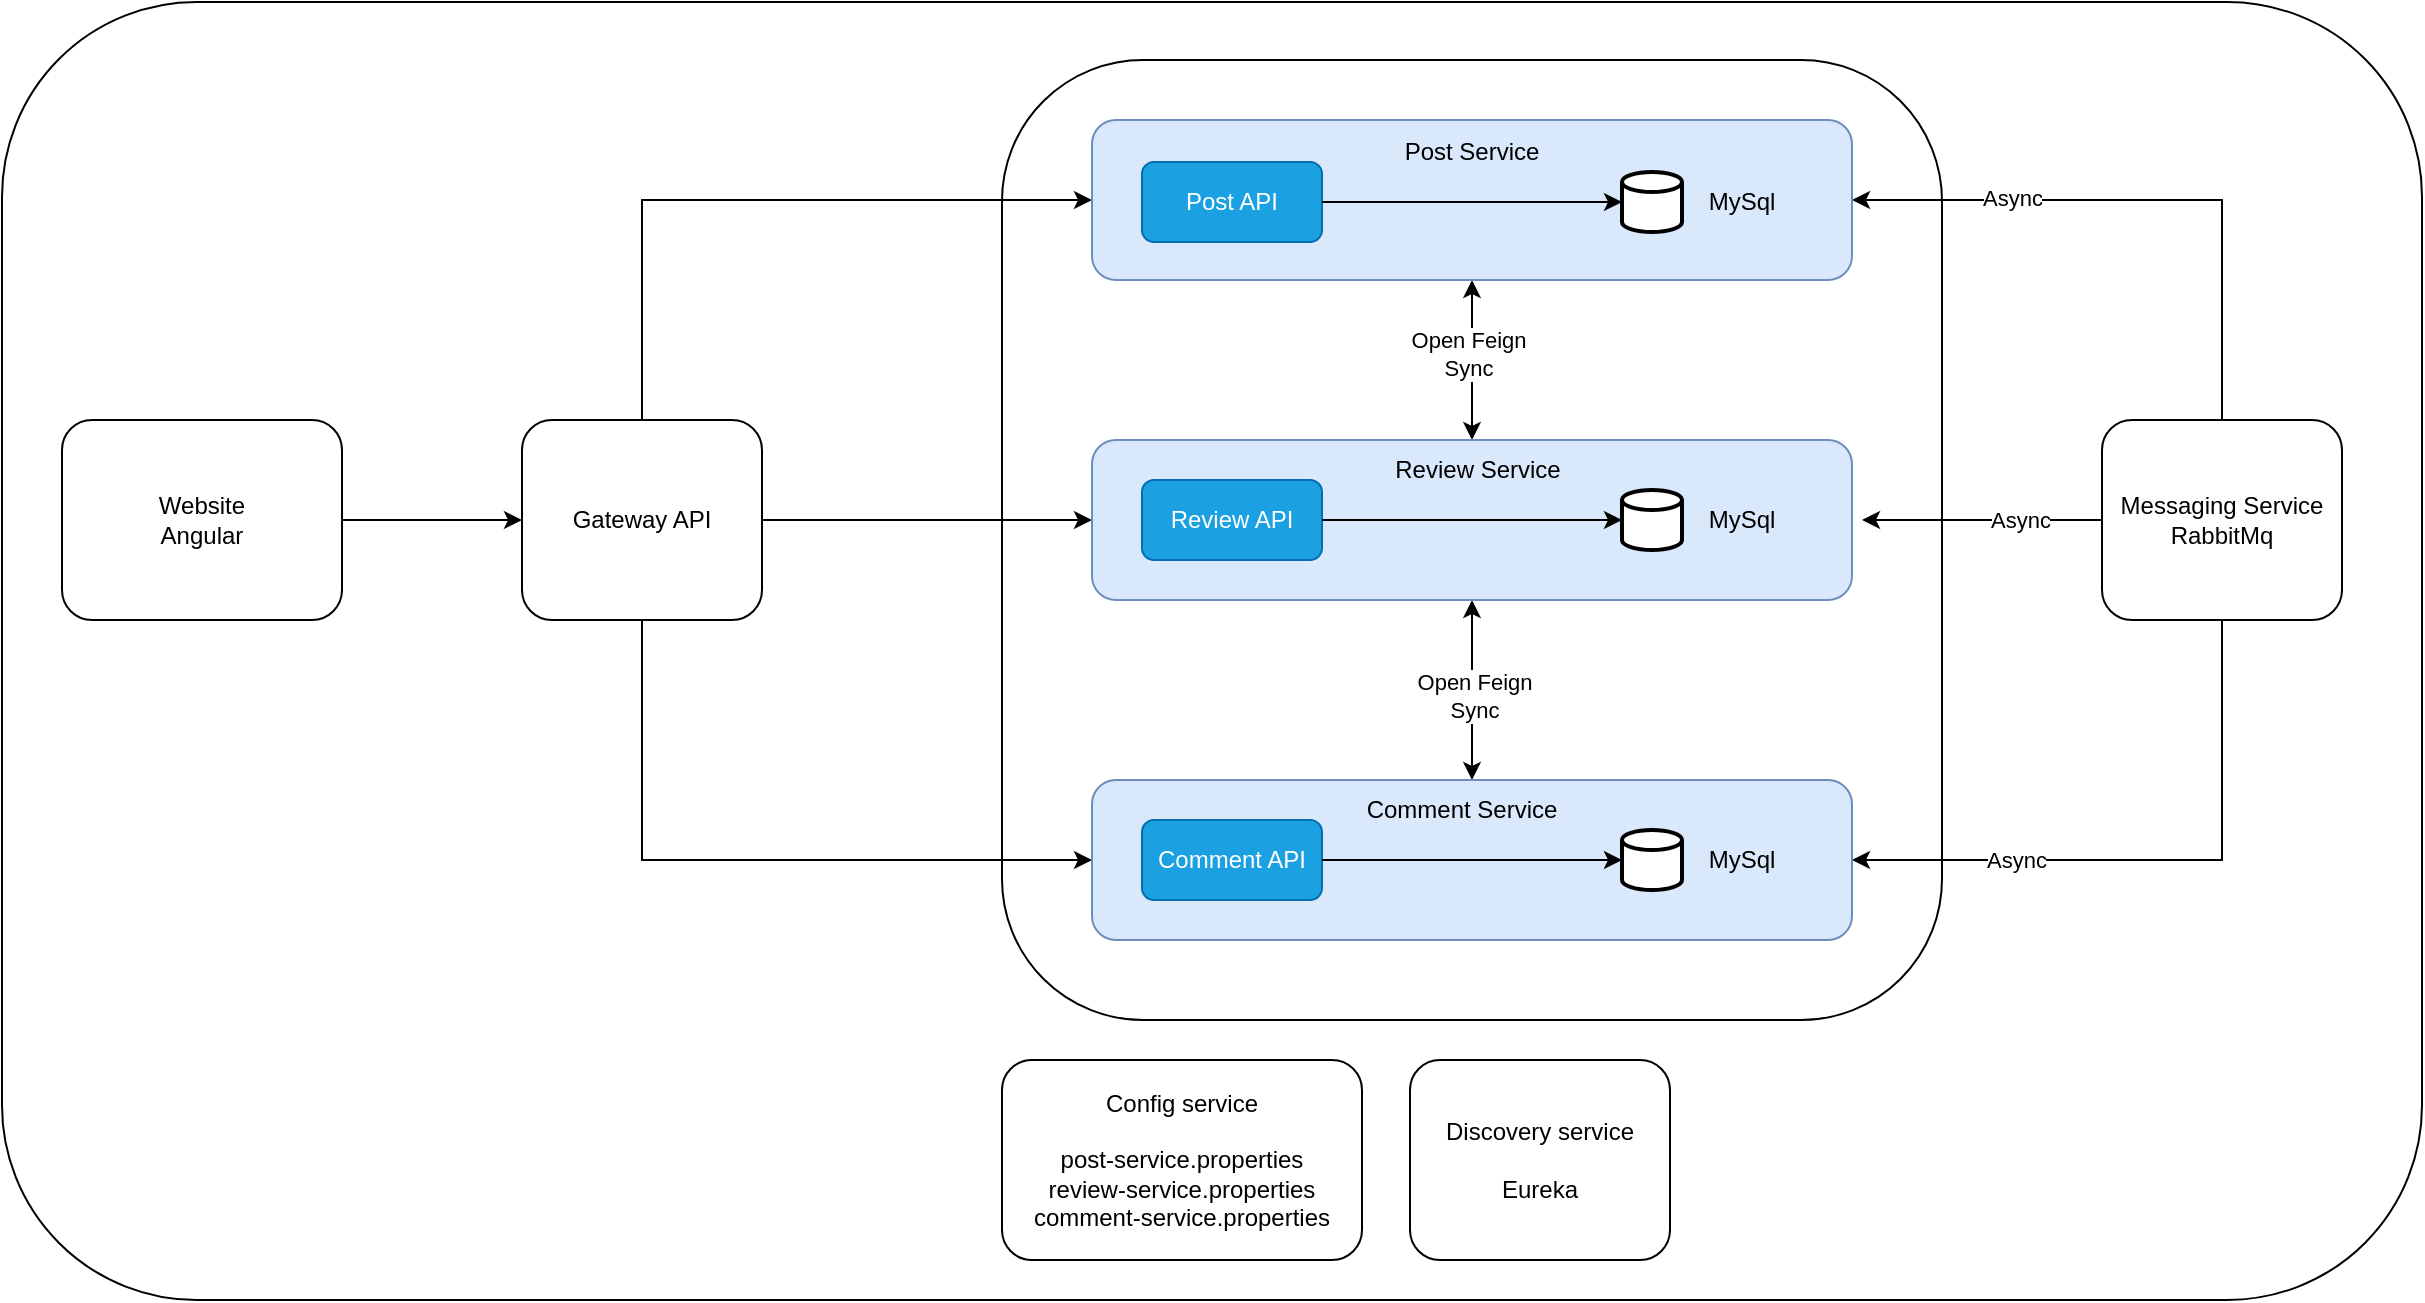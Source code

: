 <mxfile version="24.7.17">
  <diagram name="Pagina-1" id="KVR-0eVwb-xxPTw6C2dd">
    <mxGraphModel dx="2261" dy="836" grid="1" gridSize="10" guides="1" tooltips="1" connect="1" arrows="1" fold="1" page="1" pageScale="1" pageWidth="827" pageHeight="1169" math="0" shadow="0">
      <root>
        <mxCell id="0" />
        <mxCell id="1" parent="0" />
        <mxCell id="Vk2KTP7_uBCfaJVS5azr-2" value="" style="rounded=1;whiteSpace=wrap;html=1;" parent="1" vertex="1">
          <mxGeometry x="-290" y="21" width="1210" height="649" as="geometry" />
        </mxCell>
        <mxCell id="IUHhZrl2KTE5IYLkYpyC-1" value="" style="rounded=1;whiteSpace=wrap;html=1;" parent="1" vertex="1">
          <mxGeometry x="210" y="50" width="470" height="480" as="geometry" />
        </mxCell>
        <mxCell id="IUHhZrl2KTE5IYLkYpyC-6" value="Gateway API" style="rounded=1;whiteSpace=wrap;html=1;" parent="1" vertex="1">
          <mxGeometry x="-30" y="230" width="120" height="100" as="geometry" />
        </mxCell>
        <mxCell id="IUHhZrl2KTE5IYLkYpyC-10" value="Website&lt;br&gt;Angular" style="rounded=1;whiteSpace=wrap;html=1;" parent="1" vertex="1">
          <mxGeometry x="-260" y="230" width="140" height="100" as="geometry" />
        </mxCell>
        <mxCell id="IUHhZrl2KTE5IYLkYpyC-11" value="" style="endArrow=classic;html=1;rounded=0;entryX=0;entryY=0.5;entryDx=0;entryDy=0;" parent="1" target="IUHhZrl2KTE5IYLkYpyC-6" edge="1">
          <mxGeometry width="50" height="50" relative="1" as="geometry">
            <mxPoint x="-120" y="280" as="sourcePoint" />
            <mxPoint x="-70" y="230" as="targetPoint" />
          </mxGeometry>
        </mxCell>
        <mxCell id="IUHhZrl2KTE5IYLkYpyC-13" value="" style="endArrow=classic;html=1;rounded=0;entryX=0;entryY=0.5;entryDx=0;entryDy=0;" parent="1" target="IUHhZrl2KTE5IYLkYpyC-4" edge="1">
          <mxGeometry width="50" height="50" relative="1" as="geometry">
            <mxPoint x="90" y="280" as="sourcePoint" />
            <mxPoint x="140" y="230" as="targetPoint" />
          </mxGeometry>
        </mxCell>
        <mxCell id="IUHhZrl2KTE5IYLkYpyC-14" value="" style="endArrow=classic;html=1;rounded=0;exitX=0.5;exitY=1;exitDx=0;exitDy=0;entryX=0;entryY=0.5;entryDx=0;entryDy=0;" parent="1" source="IUHhZrl2KTE5IYLkYpyC-6" target="IUHhZrl2KTE5IYLkYpyC-5" edge="1">
          <mxGeometry width="50" height="50" relative="1" as="geometry">
            <mxPoint x="-110" y="500" as="sourcePoint" />
            <mxPoint x="250" y="380" as="targetPoint" />
            <Array as="points">
              <mxPoint x="30" y="450" />
            </Array>
          </mxGeometry>
        </mxCell>
        <mxCell id="IUHhZrl2KTE5IYLkYpyC-18" value="" style="endArrow=classic;html=1;rounded=0;entryX=0.5;entryY=1;entryDx=0;entryDy=0;exitX=0.5;exitY=0;exitDx=0;exitDy=0;startArrow=classic;startFill=1;" parent="1" source="IUHhZrl2KTE5IYLkYpyC-4" target="IUHhZrl2KTE5IYLkYpyC-3" edge="1">
          <mxGeometry width="50" height="50" relative="1" as="geometry">
            <mxPoint x="300" y="400" as="sourcePoint" />
            <mxPoint x="350" y="350" as="targetPoint" />
          </mxGeometry>
        </mxCell>
        <mxCell id="IUHhZrl2KTE5IYLkYpyC-47" value="Open Feign&lt;br&gt;Sync" style="edgeLabel;html=1;align=center;verticalAlign=middle;resizable=0;points=[];" parent="IUHhZrl2KTE5IYLkYpyC-18" connectable="0" vertex="1">
          <mxGeometry x="0.083" y="2" relative="1" as="geometry">
            <mxPoint as="offset" />
          </mxGeometry>
        </mxCell>
        <mxCell id="IUHhZrl2KTE5IYLkYpyC-20" value="" style="endArrow=classic;html=1;rounded=0;entryX=0.5;entryY=1;entryDx=0;entryDy=0;startArrow=classic;startFill=1;" parent="1" source="IUHhZrl2KTE5IYLkYpyC-5" target="IUHhZrl2KTE5IYLkYpyC-4" edge="1">
          <mxGeometry width="50" height="50" relative="1" as="geometry">
            <mxPoint x="300" y="400" as="sourcePoint" />
            <mxPoint x="350" y="350" as="targetPoint" />
          </mxGeometry>
        </mxCell>
        <mxCell id="IUHhZrl2KTE5IYLkYpyC-48" value="Open Feign&lt;br&gt;Sync" style="edgeLabel;html=1;align=center;verticalAlign=middle;resizable=0;points=[];" parent="IUHhZrl2KTE5IYLkYpyC-20" connectable="0" vertex="1">
          <mxGeometry x="-0.062" y="-1" relative="1" as="geometry">
            <mxPoint as="offset" />
          </mxGeometry>
        </mxCell>
        <mxCell id="IUHhZrl2KTE5IYLkYpyC-21" value="Config service&lt;br&gt;&lt;br&gt;post-service.properties&lt;div&gt;review-service.properties&lt;/div&gt;&lt;div&gt;comment-service.properties&lt;/div&gt;" style="rounded=1;whiteSpace=wrap;html=1;" parent="1" vertex="1">
          <mxGeometry x="210" y="550" width="180" height="100" as="geometry" />
        </mxCell>
        <mxCell id="IUHhZrl2KTE5IYLkYpyC-23" value="Discovery service&lt;br&gt;&lt;br&gt;Eureka" style="rounded=1;whiteSpace=wrap;html=1;" parent="1" vertex="1">
          <mxGeometry x="414" y="550" width="130" height="100" as="geometry" />
        </mxCell>
        <mxCell id="IUHhZrl2KTE5IYLkYpyC-25" value="" style="endArrow=classic;html=1;rounded=0;entryX=0;entryY=0.5;entryDx=0;entryDy=0;exitX=0.5;exitY=0;exitDx=0;exitDy=0;" parent="1" source="IUHhZrl2KTE5IYLkYpyC-6" target="IUHhZrl2KTE5IYLkYpyC-3" edge="1">
          <mxGeometry width="50" height="50" relative="1" as="geometry">
            <mxPoint x="90" y="180" as="sourcePoint" />
            <mxPoint x="140" y="130" as="targetPoint" />
            <Array as="points">
              <mxPoint x="30" y="120" />
            </Array>
          </mxGeometry>
        </mxCell>
        <mxCell id="IUHhZrl2KTE5IYLkYpyC-40" value="Messaging Service&lt;br&gt;RabbitMq" style="rounded=1;whiteSpace=wrap;html=1;" parent="1" vertex="1">
          <mxGeometry x="760" y="230" width="120" height="100" as="geometry" />
        </mxCell>
        <mxCell id="IUHhZrl2KTE5IYLkYpyC-41" value="" style="endArrow=classic;html=1;rounded=0;" parent="1" source="IUHhZrl2KTE5IYLkYpyC-40" edge="1">
          <mxGeometry width="50" height="50" relative="1" as="geometry">
            <mxPoint x="590" y="330" as="sourcePoint" />
            <mxPoint x="640" y="280" as="targetPoint" />
          </mxGeometry>
        </mxCell>
        <mxCell id="L1i3NrXLeDei6anszceg-1" value="Async" style="edgeLabel;html=1;align=center;verticalAlign=middle;resizable=0;points=[];" vertex="1" connectable="0" parent="IUHhZrl2KTE5IYLkYpyC-41">
          <mxGeometry x="-0.317" relative="1" as="geometry">
            <mxPoint as="offset" />
          </mxGeometry>
        </mxCell>
        <mxCell id="IUHhZrl2KTE5IYLkYpyC-42" value="" style="endArrow=classic;html=1;rounded=0;entryX=1;entryY=0.5;entryDx=0;entryDy=0;" parent="1" target="IUHhZrl2KTE5IYLkYpyC-3" edge="1">
          <mxGeometry width="50" height="50" relative="1" as="geometry">
            <mxPoint x="820" y="230" as="sourcePoint" />
            <mxPoint x="870" y="180" as="targetPoint" />
            <Array as="points">
              <mxPoint x="820" y="120" />
            </Array>
          </mxGeometry>
        </mxCell>
        <mxCell id="L1i3NrXLeDei6anszceg-2" value="Async" style="edgeLabel;html=1;align=center;verticalAlign=middle;resizable=0;points=[];" vertex="1" connectable="0" parent="IUHhZrl2KTE5IYLkYpyC-42">
          <mxGeometry x="0.458" y="1" relative="1" as="geometry">
            <mxPoint y="-2" as="offset" />
          </mxGeometry>
        </mxCell>
        <mxCell id="IUHhZrl2KTE5IYLkYpyC-43" value="" style="endArrow=classic;html=1;rounded=0;exitX=0.5;exitY=1;exitDx=0;exitDy=0;entryX=1;entryY=0.5;entryDx=0;entryDy=0;" parent="1" source="IUHhZrl2KTE5IYLkYpyC-40" target="IUHhZrl2KTE5IYLkYpyC-5" edge="1">
          <mxGeometry width="50" height="50" relative="1" as="geometry">
            <mxPoint x="670" y="450" as="sourcePoint" />
            <mxPoint x="720" y="400" as="targetPoint" />
            <Array as="points">
              <mxPoint x="820" y="450" />
            </Array>
          </mxGeometry>
        </mxCell>
        <mxCell id="L1i3NrXLeDei6anszceg-3" value="Async" style="edgeLabel;html=1;align=center;verticalAlign=middle;resizable=0;points=[];" vertex="1" connectable="0" parent="IUHhZrl2KTE5IYLkYpyC-43">
          <mxGeometry x="0.508" y="2" relative="1" as="geometry">
            <mxPoint x="7" y="-2" as="offset" />
          </mxGeometry>
        </mxCell>
        <mxCell id="IUHhZrl2KTE5IYLkYpyC-45" value="" style="group" parent="1" connectable="0" vertex="1">
          <mxGeometry x="255" y="410" width="380" height="80" as="geometry" />
        </mxCell>
        <mxCell id="IUHhZrl2KTE5IYLkYpyC-5" value="" style="rounded=1;whiteSpace=wrap;html=1;fillColor=#dae8fc;strokeColor=#6c8ebf;" parent="IUHhZrl2KTE5IYLkYpyC-45" vertex="1">
          <mxGeometry width="380" height="80" as="geometry" />
        </mxCell>
        <mxCell id="IUHhZrl2KTE5IYLkYpyC-9" value="Comment API" style="rounded=1;whiteSpace=wrap;html=1;fillColor=#1ba1e2;fontColor=#ffffff;strokeColor=#006EAF;" parent="IUHhZrl2KTE5IYLkYpyC-45" vertex="1">
          <mxGeometry x="25" y="20" width="90" height="40" as="geometry" />
        </mxCell>
        <mxCell id="IUHhZrl2KTE5IYLkYpyC-27" value="Comment Service" style="text;html=1;align=center;verticalAlign=middle;whiteSpace=wrap;rounded=0;" parent="IUHhZrl2KTE5IYLkYpyC-45" vertex="1">
          <mxGeometry x="125" width="120" height="30" as="geometry" />
        </mxCell>
        <mxCell id="IUHhZrl2KTE5IYLkYpyC-33" value="" style="strokeWidth=2;html=1;shape=mxgraph.flowchart.database;whiteSpace=wrap;" parent="IUHhZrl2KTE5IYLkYpyC-45" vertex="1">
          <mxGeometry x="265" y="25" width="30" height="30" as="geometry" />
        </mxCell>
        <mxCell id="IUHhZrl2KTE5IYLkYpyC-34" value="MySql" style="text;html=1;align=center;verticalAlign=middle;whiteSpace=wrap;rounded=0;" parent="IUHhZrl2KTE5IYLkYpyC-45" vertex="1">
          <mxGeometry x="295" y="25" width="60" height="30" as="geometry" />
        </mxCell>
        <mxCell id="IUHhZrl2KTE5IYLkYpyC-36" value="" style="endArrow=classic;html=1;rounded=0;exitX=1;exitY=0.5;exitDx=0;exitDy=0;" parent="IUHhZrl2KTE5IYLkYpyC-45" source="IUHhZrl2KTE5IYLkYpyC-9" target="IUHhZrl2KTE5IYLkYpyC-33" edge="1">
          <mxGeometry width="50" height="50" relative="1" as="geometry">
            <mxPoint x="135" y="70" as="sourcePoint" />
            <mxPoint x="185" y="20" as="targetPoint" />
          </mxGeometry>
        </mxCell>
        <mxCell id="IUHhZrl2KTE5IYLkYpyC-46" value="" style="group" parent="1" connectable="0" vertex="1">
          <mxGeometry x="255" y="240" width="380" height="80" as="geometry" />
        </mxCell>
        <mxCell id="IUHhZrl2KTE5IYLkYpyC-4" value="" style="rounded=1;whiteSpace=wrap;html=1;fillColor=#dae8fc;strokeColor=#6c8ebf;" parent="IUHhZrl2KTE5IYLkYpyC-46" vertex="1">
          <mxGeometry width="380" height="80" as="geometry" />
        </mxCell>
        <mxCell id="IUHhZrl2KTE5IYLkYpyC-8" value="Review API" style="rounded=1;whiteSpace=wrap;html=1;fillColor=#1ba1e2;fontColor=#ffffff;strokeColor=#006EAF;" parent="IUHhZrl2KTE5IYLkYpyC-46" vertex="1">
          <mxGeometry x="25" y="20" width="90" height="40" as="geometry" />
        </mxCell>
        <mxCell id="IUHhZrl2KTE5IYLkYpyC-26" value="Review Service" style="text;html=1;align=center;verticalAlign=middle;whiteSpace=wrap;rounded=0;" parent="IUHhZrl2KTE5IYLkYpyC-46" vertex="1">
          <mxGeometry x="133" width="120" height="30" as="geometry" />
        </mxCell>
        <mxCell id="IUHhZrl2KTE5IYLkYpyC-31" value="" style="strokeWidth=2;html=1;shape=mxgraph.flowchart.database;whiteSpace=wrap;" parent="IUHhZrl2KTE5IYLkYpyC-46" vertex="1">
          <mxGeometry x="265" y="25" width="30" height="30" as="geometry" />
        </mxCell>
        <mxCell id="IUHhZrl2KTE5IYLkYpyC-32" value="MySql" style="text;html=1;align=center;verticalAlign=middle;whiteSpace=wrap;rounded=0;" parent="IUHhZrl2KTE5IYLkYpyC-46" vertex="1">
          <mxGeometry x="295" y="25" width="60" height="30" as="geometry" />
        </mxCell>
        <mxCell id="IUHhZrl2KTE5IYLkYpyC-37" value="" style="endArrow=classic;html=1;rounded=0;entryX=0;entryY=0.5;entryDx=0;entryDy=0;entryPerimeter=0;" parent="IUHhZrl2KTE5IYLkYpyC-46" target="IUHhZrl2KTE5IYLkYpyC-31" edge="1">
          <mxGeometry width="50" height="50" relative="1" as="geometry">
            <mxPoint x="115" y="40" as="sourcePoint" />
            <mxPoint x="165" y="-10" as="targetPoint" />
          </mxGeometry>
        </mxCell>
        <mxCell id="IUHhZrl2KTE5IYLkYpyC-49" value="" style="group" parent="1" connectable="0" vertex="1">
          <mxGeometry x="255" y="80" width="380" height="80" as="geometry" />
        </mxCell>
        <mxCell id="IUHhZrl2KTE5IYLkYpyC-3" value="" style="rounded=1;whiteSpace=wrap;html=1;fillColor=#dae8fc;strokeColor=#6c8ebf;" parent="IUHhZrl2KTE5IYLkYpyC-49" vertex="1">
          <mxGeometry width="380" height="80" as="geometry" />
        </mxCell>
        <mxCell id="IUHhZrl2KTE5IYLkYpyC-7" value="Post API" style="rounded=1;whiteSpace=wrap;html=1;fillColor=#1ba1e2;fontColor=#ffffff;strokeColor=#006EAF;" parent="IUHhZrl2KTE5IYLkYpyC-49" vertex="1">
          <mxGeometry x="25" y="21" width="90" height="40" as="geometry" />
        </mxCell>
        <mxCell id="IUHhZrl2KTE5IYLkYpyC-24" value="Post Service" style="text;html=1;align=center;verticalAlign=middle;whiteSpace=wrap;rounded=0;" parent="IUHhZrl2KTE5IYLkYpyC-49" vertex="1">
          <mxGeometry x="127" y="1" width="126" height="30" as="geometry" />
        </mxCell>
        <mxCell id="IUHhZrl2KTE5IYLkYpyC-29" value="" style="strokeWidth=2;html=1;shape=mxgraph.flowchart.database;whiteSpace=wrap;" parent="IUHhZrl2KTE5IYLkYpyC-49" vertex="1">
          <mxGeometry x="265" y="26" width="30" height="30" as="geometry" />
        </mxCell>
        <mxCell id="IUHhZrl2KTE5IYLkYpyC-30" value="MySql" style="text;html=1;align=center;verticalAlign=middle;whiteSpace=wrap;rounded=0;" parent="IUHhZrl2KTE5IYLkYpyC-49" vertex="1">
          <mxGeometry x="295" y="26" width="60" height="30" as="geometry" />
        </mxCell>
        <mxCell id="IUHhZrl2KTE5IYLkYpyC-39" value="" style="endArrow=classic;html=1;rounded=0;entryX=0;entryY=0.5;entryDx=0;entryDy=0;entryPerimeter=0;" parent="IUHhZrl2KTE5IYLkYpyC-49" target="IUHhZrl2KTE5IYLkYpyC-29" edge="1">
          <mxGeometry width="50" height="50" relative="1" as="geometry">
            <mxPoint x="115" y="41" as="sourcePoint" />
            <mxPoint x="165" y="-9" as="targetPoint" />
          </mxGeometry>
        </mxCell>
      </root>
    </mxGraphModel>
  </diagram>
</mxfile>
